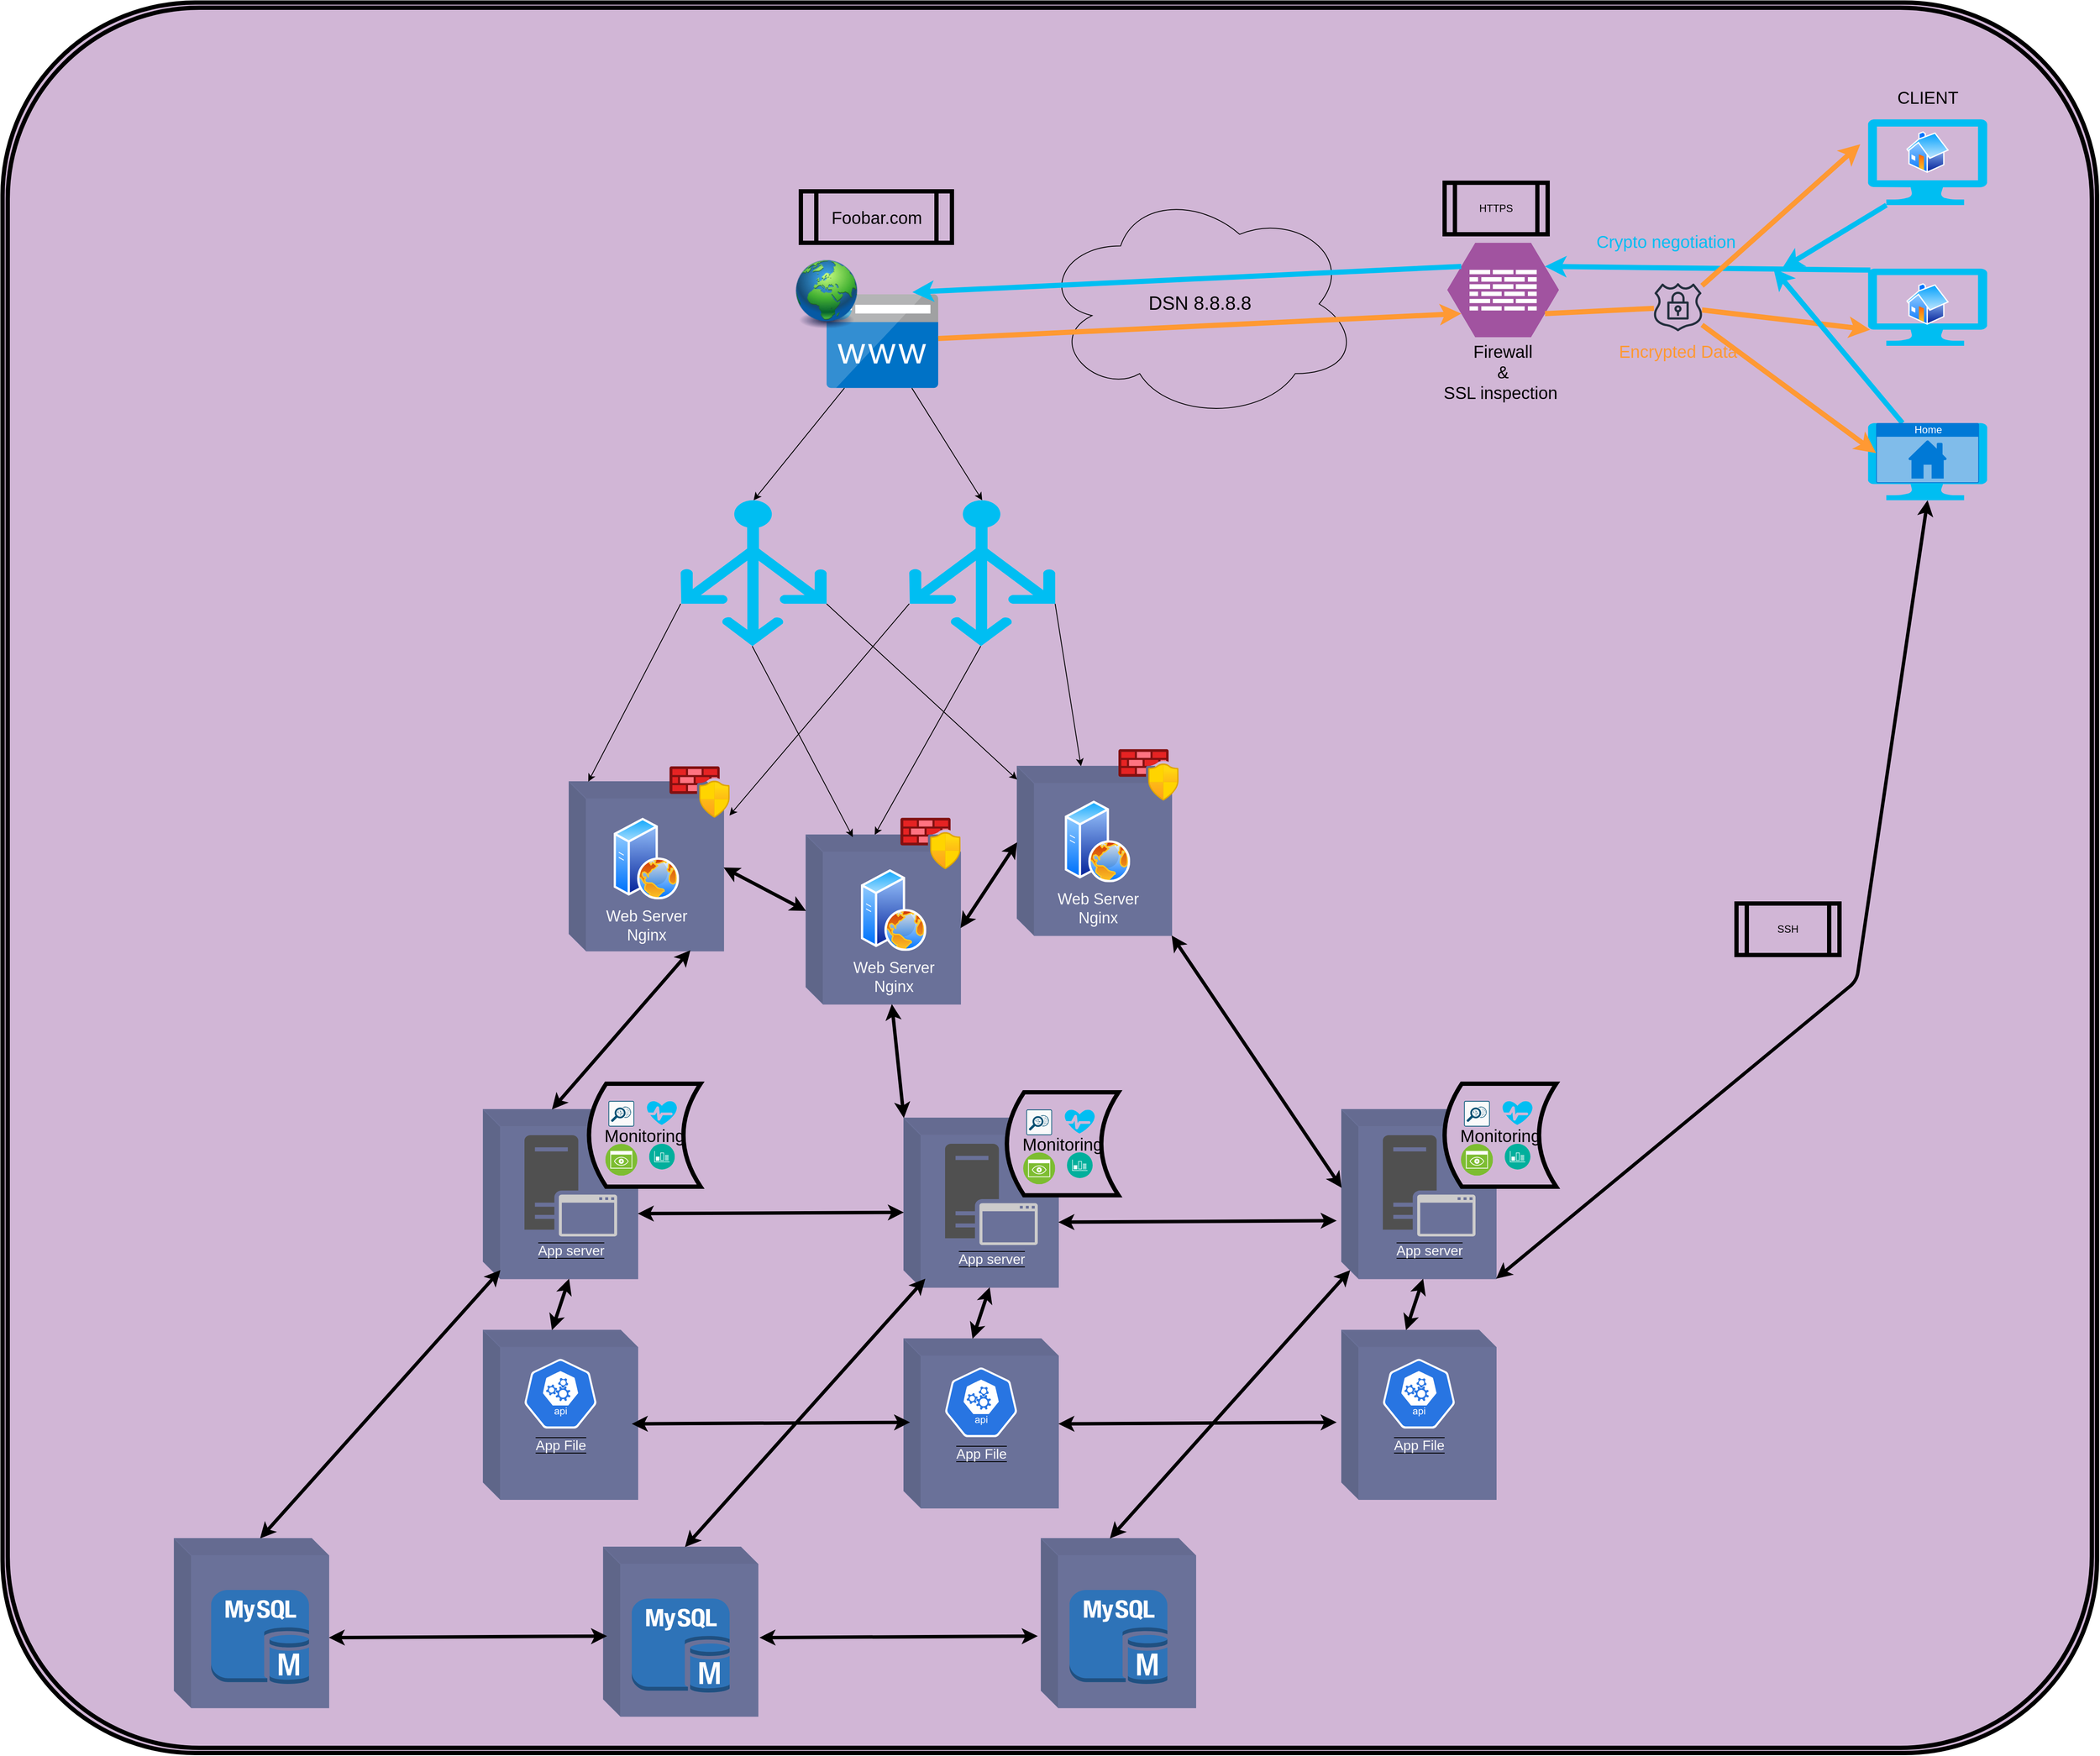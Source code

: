 <mxfile>
    <diagram id="rzNNszxDXLwlMbwjd887" name="Page-1">
        <mxGraphModel dx="3074" dy="1535" grid="1" gridSize="10" guides="1" tooltips="1" connect="1" arrows="1" fold="1" page="1" pageScale="1" pageWidth="1169" pageHeight="1654" math="0" shadow="0">
            <root>
                <mxCell id="0"/>
                <mxCell id="1" parent="0"/>
                <mxCell id="343" value="" style="shape=ext;double=1;rounded=1;whiteSpace=wrap;html=1;fillColor=#D1B6D6;arcSize=11;strokeWidth=5;" parent="1" vertex="1">
                    <mxGeometry x="-760" y="90" width="2440" height="2040" as="geometry"/>
                </mxCell>
                <mxCell id="453" value="" style="shape=cube;whiteSpace=wrap;html=1;boundedLbl=1;backgroundOutline=1;darkOpacity=0.05;darkOpacity2=0.1;shadow=0;strokeColor=#6A7199;fontColor=#3333FF;fillColor=#6A7199;" parent="1" vertex="1">
                    <mxGeometry x="-200" y="1637.25" width="180" height="197.25" as="geometry"/>
                </mxCell>
                <mxCell id="452" value="" style="shape=cube;whiteSpace=wrap;html=1;boundedLbl=1;backgroundOutline=1;darkOpacity=0.05;darkOpacity2=0.1;shadow=0;strokeColor=#6A7199;fontColor=#3333FF;fillColor=#6A7199;" parent="1" vertex="1">
                    <mxGeometry x="-200" y="1380" width="180" height="197.25" as="geometry"/>
                </mxCell>
                <mxCell id="635" style="edgeStyle=none;html=1;entryX=1.038;entryY=0.2;entryDx=0;entryDy=0;entryPerimeter=0;exitX=0;exitY=0.71;exitDx=0;exitDy=0;exitPerimeter=0;" edge="1" parent="1" source="363" target="438">
                    <mxGeometry relative="1" as="geometry"/>
                </mxCell>
                <mxCell id="638" style="edgeStyle=none;html=1;exitX=1;exitY=0.71;exitDx=0;exitDy=0;exitPerimeter=0;" edge="1" parent="1" source="363" target="503">
                    <mxGeometry relative="1" as="geometry"/>
                </mxCell>
                <mxCell id="639" style="edgeStyle=none;html=1;exitX=0.49;exitY=1;exitDx=0;exitDy=0;exitPerimeter=0;entryX=0;entryY=0;entryDx=80;entryDy=0;entryPerimeter=0;" edge="1" parent="1" source="363" target="491">
                    <mxGeometry relative="1" as="geometry"/>
                </mxCell>
                <mxCell id="363" value="" style="verticalLabelPosition=bottom;html=1;verticalAlign=top;align=center;strokeColor=none;fillColor=#00BEF2;shape=mxgraph.azure.load_balancer_generic;pointerEvents=1;fontSize=20;fontColor=#000000;" parent="1" vertex="1">
                    <mxGeometry x="296.25" y="670" width="170" height="170" as="geometry"/>
                </mxCell>
                <mxCell id="438" value="" style="shape=cube;whiteSpace=wrap;html=1;boundedLbl=1;backgroundOutline=1;darkOpacity=0.05;darkOpacity2=0.1;shadow=0;strokeColor=#6A7199;fontColor=#3333FF;fillColor=#6A7199;" parent="1" vertex="1">
                    <mxGeometry x="-100" y="998" width="180" height="197.25" as="geometry"/>
                </mxCell>
                <mxCell id="445" value="&lt;span style=&quot;background-color: rgb(106, 113, 153);&quot;&gt;App server&lt;/span&gt;" style="sketch=0;pointerEvents=1;shadow=0;dashed=0;html=1;strokeColor=none;fillColor=#505050;labelPosition=center;verticalLabelPosition=bottom;verticalAlign=top;outlineConnect=0;align=center;shape=mxgraph.office.servers.application_server_ghosted;labelBackgroundColor=#000000;fontSize=16;fontColor=#fafafa;" parent="1" vertex="1">
                    <mxGeometry x="-152" y="1410" width="108" height="118" as="geometry"/>
                </mxCell>
                <mxCell id="486" value="" style="shape=cube;whiteSpace=wrap;html=1;boundedLbl=1;backgroundOutline=1;darkOpacity=0.05;darkOpacity2=0.1;shadow=0;strokeColor=#6A7199;fontColor=#3333FF;fillColor=#6A7199;" parent="1" vertex="1">
                    <mxGeometry x="290" y="1647.25" width="180" height="197.25" as="geometry"/>
                </mxCell>
                <mxCell id="487" value="" style="shape=cube;whiteSpace=wrap;html=1;boundedLbl=1;backgroundOutline=1;darkOpacity=0.05;darkOpacity2=0.1;shadow=0;strokeColor=#6A7199;fontColor=#3333FF;fillColor=#6A7199;" parent="1" vertex="1">
                    <mxGeometry x="-60" y="1890" width="180" height="197.25" as="geometry"/>
                </mxCell>
                <mxCell id="490" value="" style="shape=cube;whiteSpace=wrap;html=1;boundedLbl=1;backgroundOutline=1;darkOpacity=0.05;darkOpacity2=0.1;shadow=0;strokeColor=#6A7199;fontColor=#3333FF;fillColor=#6A7199;" parent="1" vertex="1">
                    <mxGeometry x="290" y="1390" width="180" height="197.25" as="geometry"/>
                </mxCell>
                <mxCell id="491" value="" style="shape=cube;whiteSpace=wrap;html=1;boundedLbl=1;backgroundOutline=1;darkOpacity=0.05;darkOpacity2=0.1;shadow=0;strokeColor=#6A7199;fontColor=#3333FF;fillColor=#6A7199;" parent="1" vertex="1">
                    <mxGeometry x="176" y="1060" width="180" height="197.25" as="geometry"/>
                </mxCell>
                <mxCell id="493" value="&lt;span style=&quot;background-color: rgb(106, 113, 153);&quot;&gt;App server&lt;/span&gt;" style="sketch=0;pointerEvents=1;shadow=0;dashed=0;html=1;strokeColor=none;fillColor=#505050;labelPosition=center;verticalLabelPosition=bottom;verticalAlign=top;outlineConnect=0;align=center;shape=mxgraph.office.servers.application_server_ghosted;labelBackgroundColor=#000000;fontSize=16;fontColor=#fafafa;" parent="1" vertex="1">
                    <mxGeometry x="338" y="1420" width="108" height="118" as="geometry"/>
                </mxCell>
                <mxCell id="494" value="" style="outlineConnect=0;dashed=0;verticalLabelPosition=bottom;verticalAlign=top;align=center;html=1;shape=mxgraph.aws3.mysql_db_instance;fillColor=#2E73B8;gradientColor=none;shadow=0;labelBackgroundColor=#000000;strokeColor=#FFFFFF;fontSize=16;fontColor=#fafafa;" parent="1" vertex="1">
                    <mxGeometry x="-27.0" y="1950" width="114" height="110" as="geometry"/>
                </mxCell>
                <mxCell id="495" value="&lt;span style=&quot;&quot;&gt;Web Server&lt;br&gt;Nginx&lt;/span&gt;" style="aspect=fixed;perimeter=ellipsePerimeter;html=1;align=center;shadow=0;dashed=0;spacingTop=3;image;image=img/lib/active_directory/web_server.svg;labelBackgroundColor=#6A7199;strokeColor=#FFFFFF;fontSize=18;fontColor=#fafafa;fillColor=#F8CECC;" parent="1" vertex="1">
                    <mxGeometry x="240" y="1100" width="76.2" height="95.25" as="geometry"/>
                </mxCell>
                <mxCell id="496" value="&lt;span style=&quot;background-color: rgb(106, 113, 153);&quot;&gt;App File&lt;/span&gt;" style="sketch=0;html=1;dashed=0;whitespace=wrap;fillColor=#2875E2;strokeColor=#ffffff;points=[[0.005,0.63,0],[0.1,0.2,0],[0.9,0.2,0],[0.5,0,0],[0.995,0.63,0],[0.72,0.99,0],[0.5,1,0],[0.28,0.99,0]];verticalLabelPosition=bottom;align=center;verticalAlign=top;shape=mxgraph.kubernetes.icon;prIcon=api;shadow=0;labelBackgroundColor=#000000;fontSize=16;fontColor=#fafafa;" parent="1" vertex="1">
                    <mxGeometry x="338" y="1677.25" width="84" height="88" as="geometry"/>
                </mxCell>
                <mxCell id="498" value="" style="shape=cube;whiteSpace=wrap;html=1;boundedLbl=1;backgroundOutline=1;darkOpacity=0.05;darkOpacity2=0.1;shadow=0;strokeColor=#6A7199;fontColor=#3333FF;fillColor=#6A7199;" parent="1" vertex="1">
                    <mxGeometry x="800" y="1637.25" width="180" height="197.25" as="geometry"/>
                </mxCell>
                <mxCell id="499" value="" style="shape=cube;whiteSpace=wrap;html=1;boundedLbl=1;backgroundOutline=1;darkOpacity=0.05;darkOpacity2=0.1;shadow=0;strokeColor=#6A7199;fontColor=#3333FF;fillColor=#6A7199;" parent="1" vertex="1">
                    <mxGeometry x="450" y="1880" width="180" height="197.25" as="geometry"/>
                </mxCell>
                <mxCell id="502" value="" style="shape=cube;whiteSpace=wrap;html=1;boundedLbl=1;backgroundOutline=1;darkOpacity=0.05;darkOpacity2=0.1;shadow=0;strokeColor=#6A7199;fontColor=#3333FF;fillColor=#6A7199;" parent="1" vertex="1">
                    <mxGeometry x="800" y="1380" width="180" height="197.25" as="geometry"/>
                </mxCell>
                <mxCell id="503" value="" style="shape=cube;whiteSpace=wrap;html=1;boundedLbl=1;backgroundOutline=1;darkOpacity=0.05;darkOpacity2=0.1;shadow=0;strokeColor=#6A7199;fontColor=#3333FF;fillColor=#6A7199;" parent="1" vertex="1">
                    <mxGeometry x="422" y="980" width="180" height="197.25" as="geometry"/>
                </mxCell>
                <mxCell id="505" value="&lt;span style=&quot;background-color: rgb(106, 113, 153);&quot;&gt;App server&lt;/span&gt;" style="sketch=0;pointerEvents=1;shadow=0;dashed=0;html=1;strokeColor=none;fillColor=#505050;labelPosition=center;verticalLabelPosition=bottom;verticalAlign=top;outlineConnect=0;align=center;shape=mxgraph.office.servers.application_server_ghosted;labelBackgroundColor=#000000;fontSize=16;fontColor=#fafafa;" parent="1" vertex="1">
                    <mxGeometry x="848" y="1410" width="108" height="118" as="geometry"/>
                </mxCell>
                <mxCell id="506" value="" style="outlineConnect=0;dashed=0;verticalLabelPosition=bottom;verticalAlign=top;align=center;html=1;shape=mxgraph.aws3.mysql_db_instance;fillColor=#2E73B8;gradientColor=none;shadow=0;labelBackgroundColor=#000000;strokeColor=#FFFFFF;fontSize=16;fontColor=#fafafa;" parent="1" vertex="1">
                    <mxGeometry x="483.0" y="1940" width="114" height="110" as="geometry"/>
                </mxCell>
                <mxCell id="508" value="&lt;span style=&quot;background-color: rgb(106, 113, 153);&quot;&gt;App File&lt;/span&gt;" style="sketch=0;html=1;dashed=0;whitespace=wrap;fillColor=#2875E2;strokeColor=#ffffff;points=[[0.005,0.63,0],[0.1,0.2,0],[0.9,0.2,0],[0.5,0,0],[0.995,0.63,0],[0.72,0.99,0],[0.5,1,0],[0.28,0.99,0]];verticalLabelPosition=bottom;align=center;verticalAlign=top;shape=mxgraph.kubernetes.icon;prIcon=api;shadow=0;labelBackgroundColor=#000000;fontSize=16;fontColor=#fafafa;" parent="1" vertex="1">
                    <mxGeometry x="848" y="1667.25" width="84" height="88" as="geometry"/>
                </mxCell>
                <mxCell id="528" value="" style="endArrow=classic;startArrow=classic;html=1;fontColor=#000000;exitX=0;exitY=0;exitDx=180;exitDy=108.625;exitPerimeter=0;entryX=0;entryY=0;entryDx=0;entryDy=88.625;entryPerimeter=0;strokeWidth=4;strokeColor=#000000;" parent="1" source="491" target="503" edge="1">
                    <mxGeometry width="50" height="50" relative="1" as="geometry">
                        <mxPoint x="310" y="1270" as="sourcePoint"/>
                        <mxPoint x="360" y="1220" as="targetPoint"/>
                    </mxGeometry>
                </mxCell>
                <mxCell id="541" value="" style="endArrow=classic;startArrow=classic;html=1;fontColor=#000000;exitX=1;exitY=0.507;exitDx=0;exitDy=0;exitPerimeter=0;entryX=0;entryY=0;entryDx=0;entryDy=88.625;entryPerimeter=0;strokeWidth=4;strokeColor=#000000;" parent="1" source="438" target="491" edge="1">
                    <mxGeometry width="50" height="50" relative="1" as="geometry">
                        <mxPoint x="-263.0" y="1302.745" as="sourcePoint"/>
                        <mxPoint x="67.0" y="1272.745" as="targetPoint"/>
                    </mxGeometry>
                </mxCell>
                <mxCell id="542" value="" style="endArrow=classic;startArrow=classic;html=1;fontColor=#000000;exitX=1;exitY=0.507;exitDx=0;exitDy=0;exitPerimeter=0;entryX=0;entryY=0;entryDx=0;entryDy=88.625;entryPerimeter=0;strokeWidth=4;strokeColor=#000000;" parent="1" edge="1">
                    <mxGeometry width="50" height="50" relative="1" as="geometry">
                        <mxPoint x="-20.0" y="1501.376" as="sourcePoint"/>
                        <mxPoint x="290.0" y="1499.995" as="targetPoint"/>
                    </mxGeometry>
                </mxCell>
                <mxCell id="543" value="" style="endArrow=classic;startArrow=classic;html=1;fontColor=#000000;exitX=1;exitY=0.507;exitDx=0;exitDy=0;exitPerimeter=0;entryX=-0.032;entryY=0.657;entryDx=0;entryDy=0;entryPerimeter=0;strokeWidth=4;strokeColor=#000000;" parent="1" target="502" edge="1">
                    <mxGeometry width="50" height="50" relative="1" as="geometry">
                        <mxPoint x="470.0" y="1511.376" as="sourcePoint"/>
                        <mxPoint x="780.0" y="1509.995" as="targetPoint"/>
                    </mxGeometry>
                </mxCell>
                <mxCell id="544" value="" style="endArrow=classic;startArrow=classic;html=1;fontColor=#000000;exitX=1;exitY=0.507;exitDx=0;exitDy=0;exitPerimeter=0;entryX=-0.032;entryY=0.657;entryDx=0;entryDy=0;entryPerimeter=0;strokeWidth=4;strokeColor=#000000;" parent="1" edge="1">
                    <mxGeometry width="50" height="50" relative="1" as="geometry">
                        <mxPoint x="470.0" y="1746.406" as="sourcePoint"/>
                        <mxPoint x="794.24" y="1744.623" as="targetPoint"/>
                    </mxGeometry>
                </mxCell>
                <mxCell id="545" value="" style="endArrow=classic;startArrow=classic;html=1;fontColor=#000000;exitX=1;exitY=0.507;exitDx=0;exitDy=0;exitPerimeter=0;entryX=-0.032;entryY=0.657;entryDx=0;entryDy=0;entryPerimeter=0;strokeColor=#000000;strokeWidth=4;" parent="1" edge="1">
                    <mxGeometry width="50" height="50" relative="1" as="geometry">
                        <mxPoint x="-27.0" y="1746.406" as="sourcePoint"/>
                        <mxPoint x="297.24" y="1744.623" as="targetPoint"/>
                    </mxGeometry>
                </mxCell>
                <mxCell id="546" value="" style="endArrow=classic;startArrow=classic;html=1;fontColor=#000000;exitX=1;exitY=0.507;exitDx=0;exitDy=0;exitPerimeter=0;entryX=-0.032;entryY=0.657;entryDx=0;entryDy=0;entryPerimeter=0;strokeWidth=4;strokeColor=#000000;" parent="1" edge="1">
                    <mxGeometry width="50" height="50" relative="1" as="geometry">
                        <mxPoint x="121.76" y="1995.536" as="sourcePoint"/>
                        <mxPoint x="446.0" y="1993.753" as="targetPoint"/>
                    </mxGeometry>
                </mxCell>
                <mxCell id="547" value="" style="endArrow=classic;startArrow=classic;html=1;fontColor=#000000;exitX=1;exitY=0.507;exitDx=0;exitDy=0;exitPerimeter=0;entryX=-0.032;entryY=0.657;entryDx=0;entryDy=0;entryPerimeter=0;strokeColor=#000000;strokeWidth=4;" parent="1" edge="1">
                    <mxGeometry width="50" height="50" relative="1" as="geometry">
                        <mxPoint x="-380.0" y="1995.536" as="sourcePoint"/>
                        <mxPoint x="-55.76" y="1993.753" as="targetPoint"/>
                    </mxGeometry>
                </mxCell>
                <mxCell id="548" value="" style="endArrow=classic;startArrow=classic;html=1;fontColor=#000000;exitX=0;exitY=0;exitDx=80;exitDy=0;exitPerimeter=0;entryX=0;entryY=0;entryDx=10;entryDy=187.25;entryPerimeter=0;strokeColor=#000000;strokeWidth=4;" parent="1" source="499" target="502" edge="1">
                    <mxGeometry width="50" height="50" relative="1" as="geometry">
                        <mxPoint x="510.0" y="1786.406" as="sourcePoint"/>
                        <mxPoint x="834.24" y="1784.623" as="targetPoint"/>
                    </mxGeometry>
                </mxCell>
                <mxCell id="549" value="" style="endArrow=classic;startArrow=classic;html=1;fontColor=#000000;exitX=0;exitY=0;exitDx=80;exitDy=0;exitPerimeter=0;entryX=0;entryY=0;entryDx=10;entryDy=187.25;entryPerimeter=0;strokeWidth=4;strokeColor=#000000;" parent="1" edge="1">
                    <mxGeometry width="50" height="50" relative="1" as="geometry">
                        <mxPoint x="35.0" y="1890" as="sourcePoint"/>
                        <mxPoint x="315.0" y="1577.25" as="targetPoint"/>
                    </mxGeometry>
                </mxCell>
                <mxCell id="550" value="" style="endArrow=classic;startArrow=classic;html=1;fontColor=#000000;exitX=0;exitY=0;exitDx=80;exitDy=0;exitPerimeter=0;entryX=0;entryY=0;entryDx=10;entryDy=187.25;entryPerimeter=0;strokeWidth=4;strokeColor=#000000;" parent="1" edge="1">
                    <mxGeometry width="50" height="50" relative="1" as="geometry">
                        <mxPoint x="-460.0" y="1880" as="sourcePoint"/>
                        <mxPoint x="-180.0" y="1567.25" as="targetPoint"/>
                    </mxGeometry>
                </mxCell>
                <mxCell id="551" value="" style="endArrow=classic;startArrow=classic;html=1;fontColor=#000000;exitX=0;exitY=0;exitDx=80;exitDy=0;exitPerimeter=0;entryX=0;entryY=0;entryDx=100;entryDy=197.25;entryPerimeter=0;strokeWidth=4;strokeColor=#000000;" parent="1" source="486" target="490" edge="1">
                    <mxGeometry width="50" height="50" relative="1" as="geometry">
                        <mxPoint x="55.0" y="1910" as="sourcePoint"/>
                        <mxPoint x="335.0" y="1597.25" as="targetPoint"/>
                    </mxGeometry>
                </mxCell>
                <mxCell id="552" value="" style="endArrow=classic;startArrow=classic;html=1;fontColor=#000000;exitX=0;exitY=0;exitDx=80;exitDy=0;exitPerimeter=0;entryX=0;entryY=0;entryDx=100;entryDy=197.25;entryPerimeter=0;strokeWidth=4;strokeColor=#000000;" parent="1" edge="1">
                    <mxGeometry width="50" height="50" relative="1" as="geometry">
                        <mxPoint x="875.0" y="1637.25" as="sourcePoint"/>
                        <mxPoint x="895.0" y="1577.25" as="targetPoint"/>
                    </mxGeometry>
                </mxCell>
                <mxCell id="553" value="" style="endArrow=classic;startArrow=classic;html=1;fontColor=#000000;exitX=0;exitY=0;exitDx=80;exitDy=0;exitPerimeter=0;entryX=0;entryY=0;entryDx=100;entryDy=197.25;entryPerimeter=0;strokeWidth=4;strokeColor=#000000;" parent="1" edge="1">
                    <mxGeometry width="50" height="50" relative="1" as="geometry">
                        <mxPoint x="-120.0" y="1637.25" as="sourcePoint"/>
                        <mxPoint x="-100.0" y="1577.25" as="targetPoint"/>
                    </mxGeometry>
                </mxCell>
                <mxCell id="554" value="" style="endArrow=classic;startArrow=classic;html=1;fontColor=#000000;exitX=0;exitY=0;exitDx=80;exitDy=0;exitPerimeter=0;entryX=0.785;entryY=0.996;entryDx=0;entryDy=0;entryPerimeter=0;strokeColor=#000000;strokeWidth=4;" parent="1" source="452" target="438" edge="1">
                    <mxGeometry width="50" height="50" relative="1" as="geometry">
                        <mxPoint x="-110.0" y="1647.25" as="sourcePoint"/>
                        <mxPoint x="-90.0" y="1587.25" as="targetPoint"/>
                    </mxGeometry>
                </mxCell>
                <mxCell id="555" value="" style="endArrow=classic;startArrow=classic;html=1;fontColor=#000000;exitX=0;exitY=0;exitDx=0;exitDy=0;exitPerimeter=0;strokeColor=#000000;strokeWidth=4;entryX=0;entryY=0;entryDx=100;entryDy=197.25;entryPerimeter=0;" parent="1" source="490" target="491" edge="1">
                    <mxGeometry width="50" height="50" relative="1" as="geometry">
                        <mxPoint x="290.0" y="1519.2" as="sourcePoint"/>
                        <mxPoint x="260" y="1260" as="targetPoint"/>
                    </mxGeometry>
                </mxCell>
                <mxCell id="556" value="" style="endArrow=classic;startArrow=classic;html=1;fontColor=#000000;exitX=0;exitY=0;exitDx=0;exitDy=88.625;exitPerimeter=0;entryX=1;entryY=1;entryDx=0;entryDy=0;entryPerimeter=0;strokeColor=#000000;strokeWidth=4;" parent="1" target="503" edge="1">
                    <mxGeometry width="50" height="50" relative="1" as="geometry">
                        <mxPoint x="800" y="1471.375" as="sourcePoint"/>
                        <mxPoint x="705.26" y="1390.001" as="targetPoint"/>
                    </mxGeometry>
                </mxCell>
                <mxCell id="451" value="" style="shape=cube;whiteSpace=wrap;html=1;boundedLbl=1;backgroundOutline=1;darkOpacity=0.05;darkOpacity2=0.1;shadow=0;strokeColor=#6A7199;fontColor=#3333FF;fillColor=#6A7199;" parent="1" vertex="1">
                    <mxGeometry x="-560" y="1880" width="180" height="197.25" as="geometry"/>
                </mxCell>
                <mxCell id="446" value="" style="outlineConnect=0;dashed=0;verticalLabelPosition=bottom;verticalAlign=top;align=center;html=1;shape=mxgraph.aws3.mysql_db_instance;fillColor=#2E73B8;gradientColor=none;shadow=0;labelBackgroundColor=#000000;strokeColor=#FFFFFF;fontSize=16;fontColor=#fafafa;" parent="1" vertex="1">
                    <mxGeometry x="-517.0" y="1940" width="114" height="110" as="geometry"/>
                </mxCell>
                <mxCell id="448" value="&lt;span style=&quot;background-color: rgb(106, 113, 153);&quot;&gt;App File&lt;/span&gt;" style="sketch=0;html=1;dashed=0;whitespace=wrap;fillColor=#2875E2;strokeColor=#ffffff;points=[[0.005,0.63,0],[0.1,0.2,0],[0.9,0.2,0],[0.5,0,0],[0.995,0.63,0],[0.72,0.99,0],[0.5,1,0],[0.28,0.99,0]];verticalLabelPosition=bottom;align=center;verticalAlign=top;shape=mxgraph.kubernetes.icon;prIcon=api;shadow=0;labelBackgroundColor=#000000;fontSize=16;fontColor=#fafafa;" parent="1" vertex="1">
                    <mxGeometry x="-152" y="1667.25" width="84" height="88" as="geometry"/>
                </mxCell>
                <mxCell id="630" style="edgeStyle=none;html=1;entryX=0.5;entryY=0;entryDx=0;entryDy=0;entryPerimeter=0;" edge="1" parent="1" source="336" target="598">
                    <mxGeometry relative="1" as="geometry"/>
                </mxCell>
                <mxCell id="631" style="edgeStyle=none;html=1;entryX=0.5;entryY=0;entryDx=0;entryDy=0;entryPerimeter=0;" edge="1" parent="1" source="336" target="363">
                    <mxGeometry relative="1" as="geometry"/>
                </mxCell>
                <mxCell id="336" value="" style="sketch=0;aspect=fixed;html=1;points=[];align=center;image;fontSize=12;image=img/lib/mscae/CustomDomain.svg;shadow=0;labelBackgroundColor=#000000;strokeColor=#FFFFFF;fontColor=#fafafa;fillColor=#F8CECC;" parent="1" vertex="1">
                    <mxGeometry x="200" y="430.0" width="130" height="109.2" as="geometry"/>
                </mxCell>
                <mxCell id="563" value="" style="image;html=1;image=img/lib/clip_art/general/Earth_globe_128x128.png;strokeWidth=5;fontColor=#000000;fillColor=#D1B6D6;" parent="1" vertex="1">
                    <mxGeometry x="160" y="390" width="80" height="80" as="geometry"/>
                </mxCell>
                <mxCell id="569" value="&lt;font style=&quot;font-size: 20px;&quot;&gt;Monitoring&lt;/font&gt;" style="shape=dataStorage;whiteSpace=wrap;html=1;fixedSize=1;strokeWidth=5;fontColor=#000000;fillColor=#D1B6D6;" parent="1" vertex="1">
                    <mxGeometry x="410" y="1360" width="130" height="120" as="geometry"/>
                </mxCell>
                <mxCell id="567" value="" style="sketch=0;points=[[0.015,0.015,0],[0.985,0.015,0],[0.985,0.985,0],[0.015,0.985,0],[0.25,0,0],[0.5,0,0],[0.75,0,0],[1,0.25,0],[1,0.5,0],[1,0.75,0],[0.75,1,0],[0.5,1,0],[0.25,1,0],[0,0.75,0],[0,0.5,0],[0,0.25,0]];verticalLabelPosition=bottom;html=1;verticalAlign=top;aspect=fixed;align=center;pointerEvents=1;shape=mxgraph.cisco19.rect;prIcon=monitoring;fillColor=#FAFAFA;strokeColor=#005073;strokeWidth=5;fontColor=#000000;" parent="1" vertex="1">
                    <mxGeometry x="432.63" y="1380" width="30" height="30" as="geometry"/>
                </mxCell>
                <mxCell id="568" value="" style="verticalLabelPosition=bottom;html=1;verticalAlign=top;align=center;strokeColor=none;fillColor=#00BEF2;shape=mxgraph.azure.health_monitoring;strokeWidth=5;fontColor=#000000;" parent="1" vertex="1">
                    <mxGeometry x="477.5" y="1380" width="35" height="28" as="geometry"/>
                </mxCell>
                <mxCell id="571" value="" style="aspect=fixed;perimeter=ellipsePerimeter;html=1;align=center;shadow=0;dashed=0;fontColor=#4277BB;labelBackgroundColor=#ffffff;fontSize=12;spacingTop=3;image;image=img/lib/ibm/infrastructure/monitoring.svg;strokeWidth=5;fillColor=#D1B6D6;" parent="1" vertex="1">
                    <mxGeometry x="429" y="1430" width="37.25" height="37.25" as="geometry"/>
                </mxCell>
                <mxCell id="572" value="" style="aspect=fixed;perimeter=ellipsePerimeter;html=1;align=center;shadow=0;dashed=0;fontColor=#4277BB;labelBackgroundColor=#ffffff;fontSize=12;spacingTop=3;image;image=img/lib/ibm/management/monitoring_metrics.svg;strokeWidth=5;fillColor=#D1B6D6;" parent="1" vertex="1">
                    <mxGeometry x="480" y="1430" width="30" height="30" as="geometry"/>
                </mxCell>
                <mxCell id="575" value="SSH" style="shape=process;whiteSpace=wrap;html=1;backgroundOutline=1;strokeWidth=5;fontColor=#000000;fillColor=#D1B6D6;" parent="1" vertex="1">
                    <mxGeometry x="1260" y="1140" width="120" height="60" as="geometry"/>
                </mxCell>
                <mxCell id="578" value="Foobar.com" style="shape=process;whiteSpace=wrap;html=1;backgroundOutline=1;strokeWidth=5;fontSize=20;fontColor=#000000;fillColor=#D1B6D6;" parent="1" vertex="1">
                    <mxGeometry x="170" y="310" width="176" height="60" as="geometry"/>
                </mxCell>
                <mxCell id="580" value="&lt;font style=&quot;font-size: 20px;&quot;&gt;Monitoring&lt;/font&gt;" style="shape=dataStorage;whiteSpace=wrap;html=1;fixedSize=1;strokeWidth=5;fontColor=#000000;fillColor=#D1B6D6;" parent="1" vertex="1">
                    <mxGeometry x="920" y="1350" width="130" height="120" as="geometry"/>
                </mxCell>
                <mxCell id="581" value="" style="sketch=0;points=[[0.015,0.015,0],[0.985,0.015,0],[0.985,0.985,0],[0.015,0.985,0],[0.25,0,0],[0.5,0,0],[0.75,0,0],[1,0.25,0],[1,0.5,0],[1,0.75,0],[0.75,1,0],[0.5,1,0],[0.25,1,0],[0,0.75,0],[0,0.5,0],[0,0.25,0]];verticalLabelPosition=bottom;html=1;verticalAlign=top;aspect=fixed;align=center;pointerEvents=1;shape=mxgraph.cisco19.rect;prIcon=monitoring;fillColor=#FAFAFA;strokeColor=#005073;strokeWidth=5;fontColor=#000000;" parent="1" vertex="1">
                    <mxGeometry x="942.63" y="1370" width="30" height="30" as="geometry"/>
                </mxCell>
                <mxCell id="582" value="" style="verticalLabelPosition=bottom;html=1;verticalAlign=top;align=center;strokeColor=none;fillColor=#00BEF2;shape=mxgraph.azure.health_monitoring;strokeWidth=5;fontColor=#000000;" parent="1" vertex="1">
                    <mxGeometry x="987.5" y="1370" width="35" height="28" as="geometry"/>
                </mxCell>
                <mxCell id="583" value="" style="aspect=fixed;perimeter=ellipsePerimeter;html=1;align=center;shadow=0;dashed=0;fontColor=#4277BB;labelBackgroundColor=#ffffff;fontSize=12;spacingTop=3;image;image=img/lib/ibm/infrastructure/monitoring.svg;strokeWidth=5;fillColor=#D1B6D6;" parent="1" vertex="1">
                    <mxGeometry x="939" y="1420" width="37.25" height="37.25" as="geometry"/>
                </mxCell>
                <mxCell id="584" value="" style="aspect=fixed;perimeter=ellipsePerimeter;html=1;align=center;shadow=0;dashed=0;fontColor=#4277BB;labelBackgroundColor=#ffffff;fontSize=12;spacingTop=3;image;image=img/lib/ibm/management/monitoring_metrics.svg;strokeWidth=5;fillColor=#D1B6D6;" parent="1" vertex="1">
                    <mxGeometry x="990" y="1420" width="30" height="30" as="geometry"/>
                </mxCell>
                <mxCell id="590" value="&lt;font style=&quot;font-size: 20px;&quot;&gt;Monitoring&lt;/font&gt;" style="shape=dataStorage;whiteSpace=wrap;html=1;fixedSize=1;strokeWidth=5;fontColor=#000000;fillColor=#D1B6D6;" parent="1" vertex="1">
                    <mxGeometry x="-76.8" y="1350" width="130" height="120" as="geometry"/>
                </mxCell>
                <mxCell id="591" value="" style="sketch=0;points=[[0.015,0.015,0],[0.985,0.015,0],[0.985,0.985,0],[0.015,0.985,0],[0.25,0,0],[0.5,0,0],[0.75,0,0],[1,0.25,0],[1,0.5,0],[1,0.75,0],[0.75,1,0],[0.5,1,0],[0.25,1,0],[0,0.75,0],[0,0.5,0],[0,0.25,0]];verticalLabelPosition=bottom;html=1;verticalAlign=top;aspect=fixed;align=center;pointerEvents=1;shape=mxgraph.cisco19.rect;prIcon=monitoring;fillColor=#FAFAFA;strokeColor=#005073;strokeWidth=5;fontColor=#000000;" parent="1" vertex="1">
                    <mxGeometry x="-54.17" y="1370" width="30" height="30" as="geometry"/>
                </mxCell>
                <mxCell id="592" value="" style="verticalLabelPosition=bottom;html=1;verticalAlign=top;align=center;strokeColor=none;fillColor=#00BEF2;shape=mxgraph.azure.health_monitoring;strokeWidth=5;fontColor=#000000;" parent="1" vertex="1">
                    <mxGeometry x="-9.3" y="1370" width="35" height="28" as="geometry"/>
                </mxCell>
                <mxCell id="593" value="" style="aspect=fixed;perimeter=ellipsePerimeter;html=1;align=center;shadow=0;dashed=0;fontColor=#4277BB;labelBackgroundColor=#ffffff;fontSize=12;spacingTop=3;image;image=img/lib/ibm/infrastructure/monitoring.svg;strokeWidth=5;fillColor=#D1B6D6;" parent="1" vertex="1">
                    <mxGeometry x="-57.8" y="1420" width="37.25" height="37.25" as="geometry"/>
                </mxCell>
                <mxCell id="594" value="" style="aspect=fixed;perimeter=ellipsePerimeter;html=1;align=center;shadow=0;dashed=0;fontColor=#4277BB;labelBackgroundColor=#ffffff;fontSize=12;spacingTop=3;image;image=img/lib/ibm/management/monitoring_metrics.svg;strokeWidth=5;fillColor=#D1B6D6;" parent="1" vertex="1">
                    <mxGeometry x="-6.8" y="1420" width="30" height="30" as="geometry"/>
                </mxCell>
                <mxCell id="573" value="" style="endArrow=classic;startArrow=classic;html=1;strokeColor=#000000;strokeWidth=4;fontColor=#000000;entryX=0.5;entryY=1;entryDx=0;entryDy=0;entryPerimeter=0;exitX=1;exitY=1;exitDx=0;exitDy=0;exitPerimeter=0;" parent="1" source="502" target="603" edge="1">
                    <mxGeometry width="50" height="50" relative="1" as="geometry">
                        <mxPoint x="930" y="1090" as="sourcePoint"/>
                        <mxPoint x="1549.5" y="750" as="targetPoint"/>
                        <Array as="points">
                            <mxPoint x="1400" y="1230"/>
                        </Array>
                    </mxGeometry>
                </mxCell>
                <mxCell id="595" value="&lt;span style=&quot;&quot;&gt;Web Server&lt;br&gt;Nginx&lt;/span&gt;" style="aspect=fixed;perimeter=ellipsePerimeter;html=1;align=center;shadow=0;dashed=0;spacingTop=3;image;image=img/lib/active_directory/web_server.svg;labelBackgroundColor=#6A7199;strokeColor=#FFFFFF;fontSize=18;fontColor=#fafafa;fillColor=#F8CECC;" vertex="1" parent="1">
                    <mxGeometry x="477.5" y="1020" width="76.2" height="95.25" as="geometry"/>
                </mxCell>
                <mxCell id="596" value="&lt;span style=&quot;&quot;&gt;Web Server&lt;br&gt;Nginx&lt;/span&gt;" style="aspect=fixed;perimeter=ellipsePerimeter;html=1;align=center;shadow=0;dashed=0;spacingTop=3;image;image=img/lib/active_directory/web_server.svg;labelBackgroundColor=#6A7199;strokeColor=#FFFFFF;fontSize=18;fontColor=#fafafa;fillColor=#F8CECC;" vertex="1" parent="1">
                    <mxGeometry x="-48.1" y="1040" width="76.2" height="95.25" as="geometry"/>
                </mxCell>
                <mxCell id="632" style="edgeStyle=none;html=1;entryX=0.124;entryY=0;entryDx=0;entryDy=0;entryPerimeter=0;exitX=0;exitY=0.71;exitDx=0;exitDy=0;exitPerimeter=0;" edge="1" parent="1" source="598" target="438">
                    <mxGeometry relative="1" as="geometry"/>
                </mxCell>
                <mxCell id="633" style="edgeStyle=none;html=1;exitX=0.49;exitY=1;exitDx=0;exitDy=0;exitPerimeter=0;entryX=0.303;entryY=0.013;entryDx=0;entryDy=0;entryPerimeter=0;" edge="1" parent="1" source="598" target="491">
                    <mxGeometry relative="1" as="geometry"/>
                </mxCell>
                <mxCell id="634" style="edgeStyle=none;html=1;exitX=1;exitY=0.71;exitDx=0;exitDy=0;exitPerimeter=0;" edge="1" parent="1" source="598" target="503">
                    <mxGeometry relative="1" as="geometry"/>
                </mxCell>
                <mxCell id="598" value="" style="verticalLabelPosition=bottom;html=1;verticalAlign=top;align=center;strokeColor=none;fillColor=#00BEF2;shape=mxgraph.azure.load_balancer_generic;pointerEvents=1;fontSize=20;fontColor=#000000;" vertex="1" parent="1">
                    <mxGeometry x="30.0" y="670" width="170" height="170" as="geometry"/>
                </mxCell>
                <mxCell id="600" value="" style="verticalLabelPosition=bottom;html=1;verticalAlign=top;align=center;strokeColor=none;fillColor=#00BEF2;shape=mxgraph.azure.computer;pointerEvents=1;fontSize=20;fontColor=#000000;" vertex="1" parent="1">
                    <mxGeometry x="1413.13" y="400" width="139" height="90" as="geometry"/>
                </mxCell>
                <mxCell id="601" style="edgeStyle=none;html=1;strokeColor=#00BEF2;strokeWidth=6;startArrow=none;exitX=0.155;exitY=1;exitDx=0;exitDy=0;exitPerimeter=0;" edge="1" parent="1" source="602">
                    <mxGeometry relative="1" as="geometry">
                        <mxPoint x="1313.13" y="400" as="targetPoint"/>
                    </mxGeometry>
                </mxCell>
                <mxCell id="602" value="" style="verticalLabelPosition=bottom;html=1;verticalAlign=top;align=center;strokeColor=none;fillColor=#00BEF2;shape=mxgraph.azure.computer;pointerEvents=1;fontSize=20;fontColor=#000000;" vertex="1" parent="1">
                    <mxGeometry x="1413.13" y="226" width="139" height="100" as="geometry"/>
                </mxCell>
                <mxCell id="603" value="" style="verticalLabelPosition=bottom;html=1;verticalAlign=top;align=center;strokeColor=none;fillColor=#00BEF2;shape=mxgraph.azure.computer;pointerEvents=1;fontSize=20;fontColor=#000000;" vertex="1" parent="1">
                    <mxGeometry x="1413.13" y="580" width="139" height="90" as="geometry"/>
                </mxCell>
                <mxCell id="604" value="" style="edgeStyle=none;html=1;strokeColor=#FF9933;strokeWidth=6;fontSize=20;fontColor=#000000;startArrow=none;entryX=0.019;entryY=0.792;entryDx=0;entryDy=0;entryPerimeter=0;" edge="1" parent="1" source="612" target="600">
                    <mxGeometry relative="1" as="geometry">
                        <mxPoint x="1053.13" y="445" as="sourcePoint"/>
                    </mxGeometry>
                </mxCell>
                <mxCell id="605" value="" style="verticalLabelPosition=bottom;sketch=0;html=1;fillColor=#A153A0;strokeColor=#ffffff;verticalAlign=top;align=center;points=[[0,0.5,0],[0.125,0.25,0],[0.25,0,0],[0.5,0,0],[0.75,0,0],[0.875,0.25,0],[1,0.5,0],[0.875,0.75,0],[0.75,1,0],[0.5,1,0],[0.125,0.75,0]];pointerEvents=1;shape=mxgraph.cisco_safe.compositeIcon;bgIcon=mxgraph.cisco_safe.design.blank_device;resIcon=mxgraph.cisco_safe.design.firewall;fontSize=20;fontColor=#000000;" vertex="1" parent="1">
                    <mxGeometry x="923.13" y="370" width="130" height="110" as="geometry"/>
                </mxCell>
                <mxCell id="606" value="" style="edgeStyle=none;html=1;strokeColor=#00BEF2;strokeWidth=6;fontSize=20;fontColor=#000000;exitX=0.02;exitY=0.02;exitDx=0;exitDy=0;exitPerimeter=0;entryX=0.875;entryY=0.25;entryDx=0;entryDy=0;entryPerimeter=0;" edge="1" parent="1" source="600" target="605">
                    <mxGeometry relative="1" as="geometry">
                        <mxPoint x="1037.13" y="404" as="targetPoint"/>
                        <mxPoint x="1413.13" y="399.996" as="sourcePoint"/>
                    </mxGeometry>
                </mxCell>
                <mxCell id="607" value="Encrypted Data" style="rounded=0;whiteSpace=wrap;html=1;strokeColor=#D1B6D6;fontSize=20;fontColor=#FF9933;fillColor=#D1B6D6;" vertex="1" parent="1">
                    <mxGeometry x="1106.87" y="465.5" width="170" height="60" as="geometry"/>
                </mxCell>
                <mxCell id="608" value="Crypto negotiation" style="rounded=0;whiteSpace=wrap;html=1;strokeColor=#D1B6D6;fontSize=20;fontColor=#00BEF2;fillColor=#D1B6D6;" vertex="1" parent="1">
                    <mxGeometry x="1063.13" y="358" width="230" height="20" as="geometry"/>
                </mxCell>
                <mxCell id="609" value="" style="edgeStyle=none;html=1;strokeColor=#FF9933;strokeWidth=6;fontSize=20;fontColor=#000000;endArrow=none;exitX=0.875;exitY=0.75;exitDx=0;exitDy=0;exitPerimeter=0;" edge="1" parent="1" source="605" target="612">
                    <mxGeometry relative="1" as="geometry">
                        <mxPoint x="1053.13" y="445" as="sourcePoint"/>
                        <mxPoint x="1413.13" y="445" as="targetPoint"/>
                    </mxGeometry>
                </mxCell>
                <mxCell id="610" style="edgeStyle=none;html=1;entryX=0;entryY=0.5;entryDx=0;entryDy=0;entryPerimeter=0;strokeColor=#FF9933;strokeWidth=6;" edge="1" parent="1" source="612" target="616">
                    <mxGeometry relative="1" as="geometry"/>
                </mxCell>
                <mxCell id="611" style="edgeStyle=none;html=1;entryX=-0.064;entryY=0.291;entryDx=0;entryDy=0;entryPerimeter=0;strokeColor=#FF9933;strokeWidth=6;" edge="1" parent="1" source="612" target="602">
                    <mxGeometry relative="1" as="geometry"/>
                </mxCell>
                <mxCell id="612" value="" style="sketch=0;outlineConnect=0;fontColor=#232F3E;gradientColor=none;fillColor=#232F3D;strokeColor=none;dashed=0;verticalLabelPosition=bottom;verticalAlign=top;align=center;html=1;fontSize=12;fontStyle=0;aspect=fixed;pointerEvents=1;shape=mxgraph.aws4.ssl_padlock;" vertex="1" parent="1">
                    <mxGeometry x="1163.13" y="417" width="57.47" height="56" as="geometry"/>
                </mxCell>
                <mxCell id="613" value="Firewall&lt;br&gt;&amp;amp;&lt;br&gt;SSL inspection&amp;nbsp;" style="rounded=0;whiteSpace=wrap;html=1;strokeColor=#D1B6D6;fontSize=20;fontColor=#000000;fillColor=#D1B6D6;" vertex="1" parent="1">
                    <mxGeometry x="853.13" y="500" width="270" height="40" as="geometry"/>
                </mxCell>
                <mxCell id="614" value="CLIENT" style="rounded=0;whiteSpace=wrap;html=1;strokeColor=#D1B6D6;fontSize=20;fontColor=#000000;fillColor=#D1B6D6;" vertex="1" parent="1">
                    <mxGeometry x="1422.63" y="190" width="120" height="20" as="geometry"/>
                </mxCell>
                <mxCell id="615" style="edgeStyle=none;html=1;strokeColor=#00BEF2;strokeWidth=6;" edge="1" parent="1" source="616">
                    <mxGeometry relative="1" as="geometry">
                        <mxPoint x="1303.13" y="400" as="targetPoint"/>
                    </mxGeometry>
                </mxCell>
                <mxCell id="616" value="Home" style="html=1;strokeColor=none;fillColor=#0079D6;labelPosition=center;verticalLabelPosition=middle;verticalAlign=top;align=center;fontSize=12;outlineConnect=0;spacingTop=-6;fontColor=#FFFFFF;sketch=0;shape=mxgraph.sitemap.home;strokeWidth=5;" vertex="1" parent="1">
                    <mxGeometry x="1422.63" y="580" width="120" height="70" as="geometry"/>
                </mxCell>
                <mxCell id="617" value="" style="aspect=fixed;perimeter=ellipsePerimeter;html=1;align=center;shadow=0;dashed=0;spacingTop=3;image;image=img/lib/active_directory/home.svg;strokeWidth=5;fontColor=#000000;fillColor=#D1B6D6;" vertex="1" parent="1">
                    <mxGeometry x="1457.63" y="417" width="50" height="48.5" as="geometry"/>
                </mxCell>
                <mxCell id="618" value="" style="aspect=fixed;perimeter=ellipsePerimeter;html=1;align=center;shadow=0;dashed=0;spacingTop=3;image;image=img/lib/active_directory/home.svg;strokeWidth=5;fontColor=#000000;fillColor=#D1B6D6;" vertex="1" parent="1">
                    <mxGeometry x="1457.63" y="240" width="50" height="48.5" as="geometry"/>
                </mxCell>
                <mxCell id="619" value="HTTPS" style="shape=process;whiteSpace=wrap;html=1;backgroundOutline=1;strokeWidth=5;fontColor=#000000;fillColor=#D1B6D6;" vertex="1" parent="1">
                    <mxGeometry x="920" y="300" width="120" height="60" as="geometry"/>
                </mxCell>
                <mxCell id="625" value="" style="aspect=fixed;html=1;points=[];align=center;image;fontSize=12;image=img/lib/azure2/networking/Azure_Firewall_Manager.svg;labelBackgroundColor=#6A7199;" vertex="1" parent="1">
                    <mxGeometry x="17" y="980" width="70" height="60" as="geometry"/>
                </mxCell>
                <mxCell id="628" value="" style="aspect=fixed;html=1;points=[];align=center;image;fontSize=12;image=img/lib/azure2/networking/Azure_Firewall_Manager.svg;labelBackgroundColor=#6A7199;" vertex="1" parent="1">
                    <mxGeometry x="286" y="1040" width="70" height="60" as="geometry"/>
                </mxCell>
                <mxCell id="629" value="" style="aspect=fixed;html=1;points=[];align=center;image;fontSize=12;image=img/lib/azure2/networking/Azure_Firewall_Manager.svg;labelBackgroundColor=#6A7199;" vertex="1" parent="1">
                    <mxGeometry x="540" y="960" width="70" height="60" as="geometry"/>
                </mxCell>
                <mxCell id="640" value="&lt;font style=&quot;font-size: 22px;&quot;&gt;DSN 8.8.8.8&lt;/font&gt;" style="ellipse;shape=cloud;whiteSpace=wrap;html=1;labelBackgroundColor=#D1B6D6;fontColor=#000000;fillColor=#D1B6D6;" vertex="1" parent="1">
                    <mxGeometry x="450" y="306" width="370" height="270.5" as="geometry"/>
                </mxCell>
                <mxCell id="621" value="" style="edgeStyle=none;html=1;strokeColor=#00BEF2;strokeWidth=6;fontSize=20;fontColor=#000000;exitX=0.125;exitY=0.25;exitDx=0;exitDy=0;exitPerimeter=0;entryX=0.769;entryY=-0.023;entryDx=0;entryDy=0;entryPerimeter=0;startArrow=none;" edge="1" parent="1" source="605" target="336">
                    <mxGeometry relative="1" as="geometry">
                        <mxPoint x="408.13" y="440.178" as="targetPoint"/>
                        <mxPoint x="993.13" y="510" as="sourcePoint"/>
                    </mxGeometry>
                </mxCell>
                <mxCell id="622" value="" style="edgeStyle=none;html=1;strokeColor=#FF9933;strokeWidth=6;fontSize=20;fontColor=#000000;entryX=0.125;entryY=0.75;entryDx=0;entryDy=0;entryPerimeter=0;" edge="1" parent="1" target="605" source="336">
                    <mxGeometry relative="1" as="geometry">
                        <mxPoint x="403.13" y="480" as="sourcePoint"/>
                        <mxPoint x="1023.13" y="554" as="targetPoint"/>
                        <Array as="points"/>
                    </mxGeometry>
                </mxCell>
            </root>
        </mxGraphModel>
    </diagram>
</mxfile>
